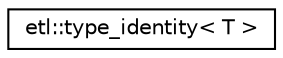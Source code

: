 digraph "Graphical Class Hierarchy"
{
  edge [fontname="Helvetica",fontsize="10",labelfontname="Helvetica",labelfontsize="10"];
  node [fontname="Helvetica",fontsize="10",shape=record];
  rankdir="LR";
  Node0 [label="etl::type_identity\< T \>",height=0.2,width=0.4,color="black", fillcolor="white", style="filled",URL="$structetl_1_1type__identity.html"];
}
